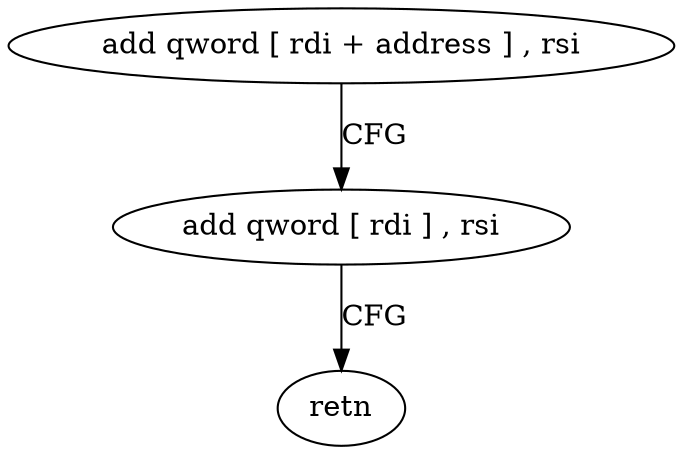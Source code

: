 digraph "func" {
"4233584" [label = "add qword [ rdi + address ] , rsi" ]
"4233588" [label = "add qword [ rdi ] , rsi" ]
"4233591" [label = "retn" ]
"4233584" -> "4233588" [ label = "CFG" ]
"4233588" -> "4233591" [ label = "CFG" ]
}
